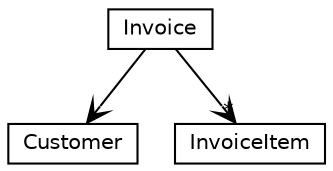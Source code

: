 #!/usr/local/bin/dot
#
# Class diagram 
# Generated by UMLGraph version 281411 (http://www.spinellis.gr/umlgraph/)
#

digraph G {
graph [fontnames="svg"]
edge [fontname="Helvetica",fontsize=10,labelfontname="Helvetica",labelfontsize=10,color="black"];
node [fontname="Helvetica",fontcolor="black",fontsize=10,shape=plaintext,margin=0,width=0,height=0];
nodesep=0.25;
ranksep=0.5;
// gr.spinellis.invoice.Customer
c0 [label=<<table title="gr.spinellis.invoice.Customer" border="0" cellborder="1" cellspacing="0" cellpadding="2" href="Customer.html" target="_parent"><tr><td><table border="0" cellspacing="0" cellpadding="1"><tr><td align="center" balign="center"> Customer </td></tr></table></td></tr></table>>, URL="Customer.html"];
// gr.spinellis.invoice.InvoiceItem
c1 [label=<<table title="gr.spinellis.invoice.InvoiceItem" border="0" cellborder="1" cellspacing="0" cellpadding="2" href="InvoiceItem.html" target="_parent"><tr><td><table border="0" cellspacing="0" cellpadding="1"><tr><td align="center" balign="center"> InvoiceItem </td></tr></table></td></tr></table>>, URL="InvoiceItem.html"];
// gr.spinellis.invoice.Invoice
c2 [label=<<table title="gr.spinellis.invoice.Invoice" border="0" cellborder="1" cellspacing="0" cellpadding="2" href="Invoice.html" target="_parent"><tr><td><table border="0" cellspacing="0" cellpadding="1"><tr><td align="center" balign="center"> Invoice </td></tr></table></td></tr></table>>, URL="Invoice.html"];
// gr.spinellis.invoice.Invoice navassoc gr.spinellis.invoice.InvoiceItem
c2 -> c1 [arrowhead=open,weight=1,headlabel="*"];
// gr.spinellis.invoice.Invoice navassoc gr.spinellis.invoice.Customer
c2 -> c0 [arrowhead=open,weight=1];
}

